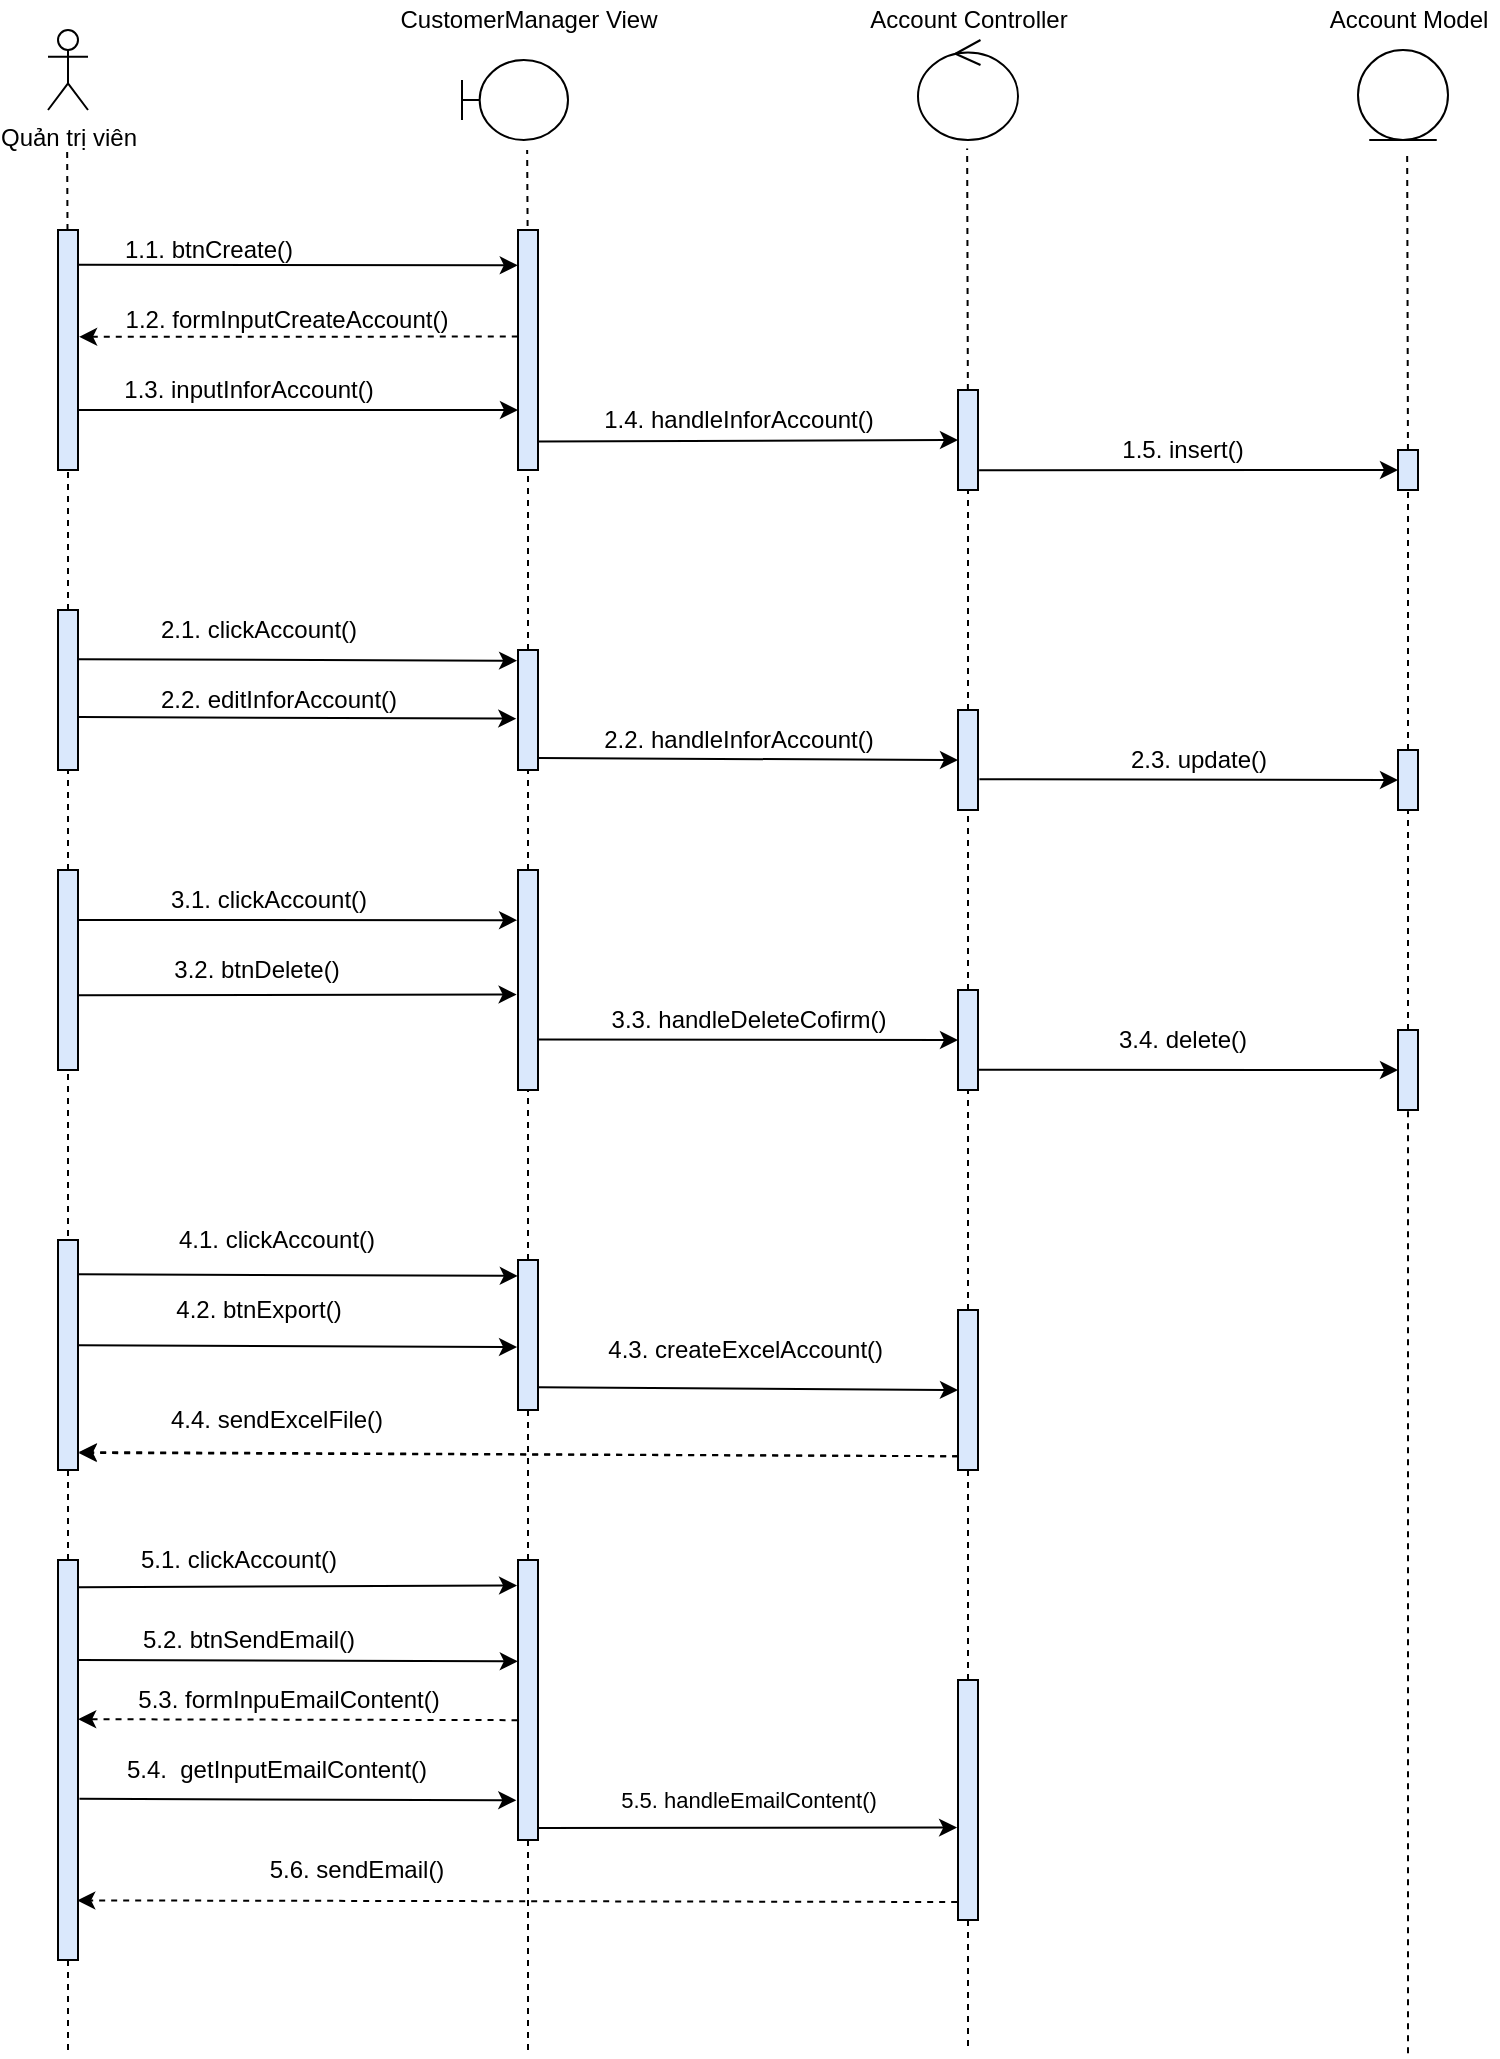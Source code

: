 <mxfile version="16.5.1" type="device"><diagram id="4ZFDVbaHCsXSAVihsUI5" name="Trang-1"><mxGraphModel dx="1102" dy="905" grid="1" gridSize="10" guides="1" tooltips="1" connect="1" arrows="1" fold="1" page="1" pageScale="1" pageWidth="827" pageHeight="1169" math="0" shadow="0"><root><mxCell id="0"/><mxCell id="1" parent="0"/><mxCell id="-2VQtxw8_ylHw_jqO73N-1" value="" style="endArrow=none;dashed=1;html=1;rounded=0;startArrow=none;" parent="1" source="-2VQtxw8_ylHw_jqO73N-33" target="-2VQtxw8_ylHw_jqO73N-21" edge="1"><mxGeometry width="50" height="50" relative="1" as="geometry"><mxPoint x="439.58" y="600.693" as="sourcePoint"/><mxPoint x="439.58" y="210" as="targetPoint"/></mxGeometry></mxCell><mxCell id="-2VQtxw8_ylHw_jqO73N-2" value="Quản trị viên" style="shape=umlActor;verticalLabelPosition=bottom;verticalAlign=top;html=1;outlineConnect=0;" parent="1" vertex="1"><mxGeometry x="200" y="150" width="20" height="40" as="geometry"/></mxCell><mxCell id="-2VQtxw8_ylHw_jqO73N-3" value="" style="endArrow=none;dashed=1;html=1;rounded=0;startArrow=none;" parent="1" source="-2VQtxw8_ylHw_jqO73N-7" edge="1"><mxGeometry width="50" height="50" relative="1" as="geometry"><mxPoint x="209.58" y="600.693" as="sourcePoint"/><mxPoint x="209.58" y="210" as="targetPoint"/></mxGeometry></mxCell><mxCell id="-2VQtxw8_ylHw_jqO73N-4" value="" style="endArrow=none;dashed=1;html=1;rounded=0;startArrow=none;" parent="1" source="-2VQtxw8_ylHw_jqO73N-21" edge="1"><mxGeometry width="50" height="50" relative="1" as="geometry"><mxPoint x="439.58" y="600.693" as="sourcePoint"/><mxPoint x="439.58" y="210" as="targetPoint"/></mxGeometry></mxCell><mxCell id="-2VQtxw8_ylHw_jqO73N-5" value="" style="endArrow=none;dashed=1;html=1;rounded=0;startArrow=none;" parent="1" source="-2VQtxw8_ylHw_jqO73N-11" edge="1"><mxGeometry width="50" height="50" relative="1" as="geometry"><mxPoint x="659.58" y="600.003" as="sourcePoint"/><mxPoint x="659.58" y="209.31" as="targetPoint"/></mxGeometry></mxCell><mxCell id="-2VQtxw8_ylHw_jqO73N-6" value="" style="endArrow=none;dashed=1;html=1;rounded=0;startArrow=none;" parent="1" source="-2VQtxw8_ylHw_jqO73N-13" edge="1"><mxGeometry width="50" height="50" relative="1" as="geometry"><mxPoint x="879.58" y="600.693" as="sourcePoint"/><mxPoint x="879.58" y="210" as="targetPoint"/></mxGeometry></mxCell><mxCell id="-2VQtxw8_ylHw_jqO73N-7" value="" style="rounded=0;whiteSpace=wrap;html=1;fillColor=#DAE8FC;" parent="1" vertex="1"><mxGeometry x="205" y="250" width="10" height="120" as="geometry"/></mxCell><mxCell id="-2VQtxw8_ylHw_jqO73N-8" value="" style="endArrow=none;dashed=1;html=1;rounded=0;startArrow=none;" parent="1" source="-2VQtxw8_ylHw_jqO73N-31" target="-2VQtxw8_ylHw_jqO73N-7" edge="1"><mxGeometry width="50" height="50" relative="1" as="geometry"><mxPoint x="210" y="600" as="sourcePoint"/><mxPoint x="209.58" y="210" as="targetPoint"/></mxGeometry></mxCell><mxCell id="-2VQtxw8_ylHw_jqO73N-9" value="" style="endArrow=classic;html=1;rounded=0;entryX=-0.011;entryY=0.147;entryDx=0;entryDy=0;entryPerimeter=0;exitX=0.989;exitY=0.145;exitDx=0;exitDy=0;exitPerimeter=0;" parent="1" source="-2VQtxw8_ylHw_jqO73N-7" target="-2VQtxw8_ylHw_jqO73N-22" edge="1"><mxGeometry width="50" height="50" relative="1" as="geometry"><mxPoint x="220" y="268" as="sourcePoint"/><mxPoint x="430" y="268" as="targetPoint"/></mxGeometry></mxCell><mxCell id="-2VQtxw8_ylHw_jqO73N-10" value="1.1. btnCreate()" style="text;html=1;align=center;verticalAlign=middle;resizable=0;points=[];autosize=1;strokeColor=none;fillColor=none;" parent="1" vertex="1"><mxGeometry x="230" y="250" width="100" height="20" as="geometry"/></mxCell><mxCell id="-2VQtxw8_ylHw_jqO73N-11" value="" style="rounded=0;whiteSpace=wrap;html=1;fillColor=#DAE8FC;" parent="1" vertex="1"><mxGeometry x="655" y="330" width="10" height="50" as="geometry"/></mxCell><mxCell id="-2VQtxw8_ylHw_jqO73N-12" value="" style="endArrow=none;dashed=1;html=1;rounded=0;startArrow=none;" parent="1" source="-2VQtxw8_ylHw_jqO73N-37" target="-2VQtxw8_ylHw_jqO73N-11" edge="1"><mxGeometry width="50" height="50" relative="1" as="geometry"><mxPoint x="660" y="600" as="sourcePoint"/><mxPoint x="659.58" y="209.31" as="targetPoint"/></mxGeometry></mxCell><mxCell id="-2VQtxw8_ylHw_jqO73N-13" value="" style="rounded=0;whiteSpace=wrap;html=1;fillColor=#DAE8FC;" parent="1" vertex="1"><mxGeometry x="875" y="360" width="10" height="20" as="geometry"/></mxCell><mxCell id="-2VQtxw8_ylHw_jqO73N-14" value="" style="endArrow=none;dashed=1;html=1;rounded=0;startArrow=none;" parent="1" source="-2VQtxw8_ylHw_jqO73N-75" target="-2VQtxw8_ylHw_jqO73N-13" edge="1"><mxGeometry width="50" height="50" relative="1" as="geometry"><mxPoint x="880" y="600" as="sourcePoint"/><mxPoint x="879.58" y="210" as="targetPoint"/></mxGeometry></mxCell><mxCell id="-2VQtxw8_ylHw_jqO73N-15" value="" style="shape=umlBoundary;whiteSpace=wrap;html=1;" parent="1" vertex="1"><mxGeometry x="407" y="165" width="53" height="40" as="geometry"/></mxCell><mxCell id="-2VQtxw8_ylHw_jqO73N-16" value="CustomerManager View" style="text;html=1;align=center;verticalAlign=middle;resizable=0;points=[];autosize=1;strokeColor=none;fillColor=none;" parent="1" vertex="1"><mxGeometry x="370" y="135" width="140" height="20" as="geometry"/></mxCell><mxCell id="-2VQtxw8_ylHw_jqO73N-17" value="Account Controller" style="text;html=1;align=center;verticalAlign=middle;resizable=0;points=[];autosize=1;strokeColor=none;fillColor=none;" parent="1" vertex="1"><mxGeometry x="605" y="135" width="110" height="20" as="geometry"/></mxCell><mxCell id="-2VQtxw8_ylHw_jqO73N-18" value="" style="ellipse;shape=umlControl;whiteSpace=wrap;html=1;" parent="1" vertex="1"><mxGeometry x="635" y="155" width="50" height="50" as="geometry"/></mxCell><mxCell id="-2VQtxw8_ylHw_jqO73N-19" value="Account Model" style="text;html=1;align=center;verticalAlign=middle;resizable=0;points=[];autosize=1;strokeColor=none;fillColor=none;" parent="1" vertex="1"><mxGeometry x="835" y="135" width="90" height="20" as="geometry"/></mxCell><mxCell id="-2VQtxw8_ylHw_jqO73N-20" value="" style="ellipse;shape=umlEntity;whiteSpace=wrap;html=1;" parent="1" vertex="1"><mxGeometry x="855" y="160" width="45" height="45" as="geometry"/></mxCell><mxCell id="-2VQtxw8_ylHw_jqO73N-21" value="" style="rounded=0;whiteSpace=wrap;html=1;fillColor=#DAE8FC;" parent="1" vertex="1"><mxGeometry x="435" y="260" width="10" height="50" as="geometry"/></mxCell><mxCell id="-2VQtxw8_ylHw_jqO73N-22" value="" style="rounded=0;whiteSpace=wrap;html=1;fillColor=#DAE8FC;" parent="1" vertex="1"><mxGeometry x="435" y="250" width="10" height="120" as="geometry"/></mxCell><mxCell id="-2VQtxw8_ylHw_jqO73N-24" value="1.2. formInputCreateAccount()" style="text;html=1;align=center;verticalAlign=middle;resizable=0;points=[];autosize=1;strokeColor=none;fillColor=none;fontSize=12;" parent="1" vertex="1"><mxGeometry x="229" y="285" width="180" height="20" as="geometry"/></mxCell><mxCell id="-2VQtxw8_ylHw_jqO73N-26" value="1.3. inputInforAccount()" style="text;html=1;align=center;verticalAlign=middle;resizable=0;points=[];autosize=1;strokeColor=none;fillColor=none;fontSize=12;" parent="1" vertex="1"><mxGeometry x="230" y="320" width="140" height="20" as="geometry"/></mxCell><mxCell id="-2VQtxw8_ylHw_jqO73N-27" value="" style="endArrow=classic;html=1;rounded=0;fontSize=12;exitX=1.005;exitY=0.881;exitDx=0;exitDy=0;entryX=0;entryY=0.5;entryDx=0;entryDy=0;exitPerimeter=0;" parent="1" source="-2VQtxw8_ylHw_jqO73N-22" target="-2VQtxw8_ylHw_jqO73N-11" edge="1"><mxGeometry width="50" height="50" relative="1" as="geometry"><mxPoint x="450" y="340" as="sourcePoint"/><mxPoint x="650" y="340" as="targetPoint"/></mxGeometry></mxCell><mxCell id="-2VQtxw8_ylHw_jqO73N-28" value="1.4. handleInforAccount()" style="text;html=1;align=center;verticalAlign=middle;resizable=0;points=[];autosize=1;strokeColor=none;fillColor=none;fontSize=12;" parent="1" vertex="1"><mxGeometry x="465" y="330" width="160" height="30" as="geometry"/></mxCell><mxCell id="-2VQtxw8_ylHw_jqO73N-29" value="" style="endArrow=classic;html=1;rounded=0;fontSize=12;exitX=1.054;exitY=0.803;exitDx=0;exitDy=0;entryX=0;entryY=0.5;entryDx=0;entryDy=0;exitPerimeter=0;" parent="1" source="-2VQtxw8_ylHw_jqO73N-11" target="-2VQtxw8_ylHw_jqO73N-13" edge="1"><mxGeometry width="50" height="50" relative="1" as="geometry"><mxPoint x="670" y="340" as="sourcePoint"/><mxPoint x="880" y="370" as="targetPoint"/></mxGeometry></mxCell><mxCell id="-2VQtxw8_ylHw_jqO73N-30" value="1.5. insert()" style="text;html=1;align=center;verticalAlign=middle;resizable=0;points=[];autosize=1;strokeColor=none;fillColor=none;fontSize=12;" parent="1" vertex="1"><mxGeometry x="727" y="350" width="80" height="20" as="geometry"/></mxCell><mxCell id="-2VQtxw8_ylHw_jqO73N-31" value="" style="rounded=0;whiteSpace=wrap;html=1;fillColor=#DAE8FC;" parent="1" vertex="1"><mxGeometry x="205" y="440" width="10" height="80" as="geometry"/></mxCell><mxCell id="-2VQtxw8_ylHw_jqO73N-32" value="" style="endArrow=none;dashed=1;html=1;rounded=0;startArrow=none;" parent="1" source="-2VQtxw8_ylHw_jqO73N-43" target="-2VQtxw8_ylHw_jqO73N-31" edge="1"><mxGeometry width="50" height="50" relative="1" as="geometry"><mxPoint x="210" y="700" as="sourcePoint"/><mxPoint x="210" y="440" as="targetPoint"/></mxGeometry></mxCell><mxCell id="-2VQtxw8_ylHw_jqO73N-33" value="" style="rounded=0;whiteSpace=wrap;html=1;fillColor=#DAE8FC;" parent="1" vertex="1"><mxGeometry x="435" y="460" width="10" height="60" as="geometry"/></mxCell><mxCell id="-2VQtxw8_ylHw_jqO73N-34" value="" style="endArrow=none;dashed=1;html=1;rounded=0;startArrow=none;" parent="1" source="-2VQtxw8_ylHw_jqO73N-45" target="-2VQtxw8_ylHw_jqO73N-33" edge="1"><mxGeometry width="50" height="50" relative="1" as="geometry"><mxPoint x="439.58" y="700.693" as="sourcePoint"/><mxPoint x="439.97" y="380" as="targetPoint"/></mxGeometry></mxCell><mxCell id="-2VQtxw8_ylHw_jqO73N-35" value="" style="endArrow=classic;html=1;rounded=0;fontSize=12;entryX=-0.045;entryY=0.089;entryDx=0;entryDy=0;entryPerimeter=0;exitX=1.036;exitY=0.308;exitDx=0;exitDy=0;exitPerimeter=0;" parent="1" source="-2VQtxw8_ylHw_jqO73N-31" target="-2VQtxw8_ylHw_jqO73N-33" edge="1"><mxGeometry width="50" height="50" relative="1" as="geometry"><mxPoint x="220" y="465" as="sourcePoint"/><mxPoint x="430" y="465" as="targetPoint"/></mxGeometry></mxCell><mxCell id="-2VQtxw8_ylHw_jqO73N-36" value="2.1. clickAccount()" style="text;html=1;align=center;verticalAlign=middle;resizable=0;points=[];autosize=1;strokeColor=none;fillColor=none;fontSize=12;" parent="1" vertex="1"><mxGeometry x="250" y="440" width="110" height="20" as="geometry"/></mxCell><mxCell id="-2VQtxw8_ylHw_jqO73N-37" value="" style="rounded=0;whiteSpace=wrap;html=1;fillColor=#DAE8FC;" parent="1" vertex="1"><mxGeometry x="655" y="490" width="10" height="50" as="geometry"/></mxCell><mxCell id="-2VQtxw8_ylHw_jqO73N-38" value="" style="endArrow=none;dashed=1;html=1;rounded=0;startArrow=none;" parent="1" source="-2VQtxw8_ylHw_jqO73N-51" target="-2VQtxw8_ylHw_jqO73N-37" edge="1"><mxGeometry width="50" height="50" relative="1" as="geometry"><mxPoint x="660" y="700" as="sourcePoint"/><mxPoint x="660" y="440" as="targetPoint"/></mxGeometry></mxCell><mxCell id="-2VQtxw8_ylHw_jqO73N-39" value="" style="endArrow=classic;html=1;rounded=0;exitX=1.025;exitY=0.901;exitDx=0;exitDy=0;entryX=0;entryY=0.5;entryDx=0;entryDy=0;exitPerimeter=0;" parent="1" source="-2VQtxw8_ylHw_jqO73N-33" target="-2VQtxw8_ylHw_jqO73N-37" edge="1"><mxGeometry width="50" height="50" relative="1" as="geometry"><mxPoint x="450" y="466" as="sourcePoint"/><mxPoint x="650" y="490" as="targetPoint"/><Array as="points"/></mxGeometry></mxCell><mxCell id="-2VQtxw8_ylHw_jqO73N-40" value="2.2. handleInforAccount()" style="text;html=1;align=center;verticalAlign=middle;resizable=0;points=[];autosize=1;strokeColor=none;fillColor=none;" parent="1" vertex="1"><mxGeometry x="465" y="490" width="160" height="30" as="geometry"/></mxCell><mxCell id="-2VQtxw8_ylHw_jqO73N-43" value="" style="rounded=0;whiteSpace=wrap;html=1;fillColor=#DAE8FC;" parent="1" vertex="1"><mxGeometry x="205" y="570" width="10" height="100" as="geometry"/></mxCell><mxCell id="-2VQtxw8_ylHw_jqO73N-44" value="" style="endArrow=none;dashed=1;html=1;rounded=0;startArrow=none;" parent="1" source="ipiLqEK6am6Ms7fd08Uk-1" target="-2VQtxw8_ylHw_jqO73N-43" edge="1"><mxGeometry width="50" height="50" relative="1" as="geometry"><mxPoint x="210" y="900" as="sourcePoint"/><mxPoint x="210" y="540.0" as="targetPoint"/></mxGeometry></mxCell><mxCell id="-2VQtxw8_ylHw_jqO73N-45" value="" style="rounded=0;whiteSpace=wrap;html=1;fillColor=#DAE8FC;" parent="1" vertex="1"><mxGeometry x="435" y="570" width="10" height="110" as="geometry"/></mxCell><mxCell id="-2VQtxw8_ylHw_jqO73N-46" value="" style="endArrow=none;dashed=1;html=1;rounded=0;startArrow=none;" parent="1" source="-2VQtxw8_ylHw_jqO73N-63" target="-2VQtxw8_ylHw_jqO73N-45" edge="1"><mxGeometry width="50" height="50" relative="1" as="geometry"><mxPoint x="440" y="820" as="sourcePoint"/><mxPoint x="439.982" y="480.0" as="targetPoint"/></mxGeometry></mxCell><mxCell id="-2VQtxw8_ylHw_jqO73N-47" value="" style="endArrow=classic;html=1;rounded=0;exitX=1;exitY=0.25;exitDx=0;exitDy=0;entryX=-0.045;entryY=0.228;entryDx=0;entryDy=0;entryPerimeter=0;" parent="1" source="-2VQtxw8_ylHw_jqO73N-43" target="-2VQtxw8_ylHw_jqO73N-45" edge="1"><mxGeometry width="50" height="50" relative="1" as="geometry"><mxPoint x="400" y="640" as="sourcePoint"/><mxPoint x="430" y="580" as="targetPoint"/></mxGeometry></mxCell><mxCell id="-2VQtxw8_ylHw_jqO73N-48" value="3.1. clickAccount()" style="text;html=1;align=center;verticalAlign=middle;resizable=0;points=[];autosize=1;strokeColor=none;fillColor=none;" parent="1" vertex="1"><mxGeometry x="255" y="575" width="110" height="20" as="geometry"/></mxCell><mxCell id="-2VQtxw8_ylHw_jqO73N-49" value="" style="endArrow=classic;html=1;rounded=0;exitX=1.032;exitY=0.626;exitDx=0;exitDy=0;entryX=-0.069;entryY=0.566;entryDx=0;entryDy=0;entryPerimeter=0;exitPerimeter=0;" parent="1" source="-2VQtxw8_ylHw_jqO73N-43" target="-2VQtxw8_ylHw_jqO73N-45" edge="1"><mxGeometry width="50" height="50" relative="1" as="geometry"><mxPoint x="420" y="630" as="sourcePoint"/><mxPoint x="470" y="580" as="targetPoint"/></mxGeometry></mxCell><mxCell id="-2VQtxw8_ylHw_jqO73N-50" value="3.2. btnDelete()" style="text;html=1;align=center;verticalAlign=middle;resizable=0;points=[];autosize=1;strokeColor=none;fillColor=none;" parent="1" vertex="1"><mxGeometry x="254" y="610" width="100" height="20" as="geometry"/></mxCell><mxCell id="-2VQtxw8_ylHw_jqO73N-51" value="" style="rounded=0;whiteSpace=wrap;html=1;fillColor=#DAE8FC;" parent="1" vertex="1"><mxGeometry x="655" y="630" width="10" height="50" as="geometry"/></mxCell><mxCell id="-2VQtxw8_ylHw_jqO73N-52" value="" style="endArrow=none;dashed=1;html=1;rounded=0;startArrow=none;" parent="1" source="-2VQtxw8_ylHw_jqO73N-68" target="-2VQtxw8_ylHw_jqO73N-51" edge="1"><mxGeometry width="50" height="50" relative="1" as="geometry"><mxPoint x="660" y="990" as="sourcePoint"/><mxPoint x="660" y="530" as="targetPoint"/></mxGeometry></mxCell><mxCell id="-2VQtxw8_ylHw_jqO73N-53" value="" style="endArrow=classic;html=1;rounded=0;exitX=1.013;exitY=0.771;exitDx=0;exitDy=0;entryX=0;entryY=0.5;entryDx=0;entryDy=0;exitPerimeter=0;" parent="1" source="-2VQtxw8_ylHw_jqO73N-45" target="-2VQtxw8_ylHw_jqO73N-51" edge="1"><mxGeometry width="50" height="50" relative="1" as="geometry"><mxPoint x="450" y="620" as="sourcePoint"/><mxPoint x="650" y="620" as="targetPoint"/></mxGeometry></mxCell><mxCell id="-2VQtxw8_ylHw_jqO73N-54" value="3.3. handleDeleteCofirm()" style="text;html=1;align=center;verticalAlign=middle;resizable=0;points=[];autosize=1;strokeColor=none;fillColor=none;" parent="1" vertex="1"><mxGeometry x="470" y="630" width="160" height="30" as="geometry"/></mxCell><mxCell id="-2VQtxw8_ylHw_jqO73N-55" value="" style="rounded=0;whiteSpace=wrap;html=1;fillColor=#DAE8FC;" parent="1" vertex="1"><mxGeometry x="875" y="650" width="10" height="40" as="geometry"/></mxCell><mxCell id="-2VQtxw8_ylHw_jqO73N-56" value="" style="endArrow=none;dashed=1;html=1;rounded=0;startArrow=none;" parent="1" target="-2VQtxw8_ylHw_jqO73N-55" edge="1"><mxGeometry width="50" height="50" relative="1" as="geometry"><mxPoint x="880" y="1161.6" as="sourcePoint"/><mxPoint x="880" y="430" as="targetPoint"/></mxGeometry></mxCell><mxCell id="-2VQtxw8_ylHw_jqO73N-57" value="" style="endArrow=classic;html=1;rounded=0;exitX=1.021;exitY=0.797;exitDx=0;exitDy=0;entryX=0;entryY=0.5;entryDx=0;entryDy=0;exitPerimeter=0;" parent="1" source="-2VQtxw8_ylHw_jqO73N-51" target="-2VQtxw8_ylHw_jqO73N-55" edge="1"><mxGeometry width="50" height="50" relative="1" as="geometry"><mxPoint x="510" y="530" as="sourcePoint"/><mxPoint x="560" y="480" as="targetPoint"/></mxGeometry></mxCell><mxCell id="-2VQtxw8_ylHw_jqO73N-58" value="3.4. delete()" style="text;html=1;align=center;verticalAlign=middle;resizable=0;points=[];autosize=1;strokeColor=none;fillColor=none;" parent="1" vertex="1"><mxGeometry x="722" y="640" width="90" height="30" as="geometry"/></mxCell><mxCell id="-2VQtxw8_ylHw_jqO73N-59" value="" style="endArrow=classic;html=1;rounded=0;entryX=-0.084;entryY=0.572;entryDx=0;entryDy=0;entryPerimeter=0;exitX=1.037;exitY=0.669;exitDx=0;exitDy=0;exitPerimeter=0;" parent="1" source="-2VQtxw8_ylHw_jqO73N-31" target="-2VQtxw8_ylHw_jqO73N-33" edge="1"><mxGeometry width="50" height="50" relative="1" as="geometry"><mxPoint x="220" y="495" as="sourcePoint"/><mxPoint x="265" y="440" as="targetPoint"/></mxGeometry></mxCell><mxCell id="-2VQtxw8_ylHw_jqO73N-60" value="2.2. editInforAccount()" style="text;html=1;align=center;verticalAlign=middle;resizable=0;points=[];autosize=1;strokeColor=none;fillColor=none;" parent="1" vertex="1"><mxGeometry x="250" y="475" width="130" height="20" as="geometry"/></mxCell><mxCell id="-2VQtxw8_ylHw_jqO73N-61" value="" style="rounded=0;whiteSpace=wrap;html=1;fillColor=#DAE8FC;" parent="1" vertex="1"><mxGeometry x="205" y="755" width="10" height="115" as="geometry"/></mxCell><mxCell id="-2VQtxw8_ylHw_jqO73N-62" value="" style="endArrow=classic;html=1;rounded=0;entryX=-0.009;entryY=0.106;entryDx=0;entryDy=0;exitX=1.014;exitY=0.149;exitDx=0;exitDy=0;exitPerimeter=0;entryPerimeter=0;" parent="1" source="-2VQtxw8_ylHw_jqO73N-61" target="-2VQtxw8_ylHw_jqO73N-63" edge="1"><mxGeometry width="50" height="50" relative="1" as="geometry"><mxPoint x="220" y="773" as="sourcePoint"/><mxPoint x="430" y="775" as="targetPoint"/></mxGeometry></mxCell><mxCell id="-2VQtxw8_ylHw_jqO73N-63" value="" style="rounded=0;whiteSpace=wrap;html=1;fillColor=#DAE8FC;" parent="1" vertex="1"><mxGeometry x="435" y="765" width="10" height="75" as="geometry"/></mxCell><mxCell id="-2VQtxw8_ylHw_jqO73N-64" value="" style="endArrow=none;dashed=1;html=1;rounded=0;startArrow=none;" parent="1" source="ipiLqEK6am6Ms7fd08Uk-3" target="-2VQtxw8_ylHw_jqO73N-63" edge="1"><mxGeometry width="50" height="50" relative="1" as="geometry"><mxPoint x="440" y="985" as="sourcePoint"/><mxPoint x="440" y="735.0" as="targetPoint"/></mxGeometry></mxCell><mxCell id="-2VQtxw8_ylHw_jqO73N-65" value="4.1. clickAccount()" style="text;html=1;align=center;verticalAlign=middle;resizable=0;points=[];autosize=1;strokeColor=none;fillColor=none;" parent="1" vertex="1"><mxGeometry x="259" y="745" width="110" height="20" as="geometry"/></mxCell><mxCell id="-2VQtxw8_ylHw_jqO73N-69" value="" style="endArrow=classic;html=1;rounded=0;exitX=1.033;exitY=0.848;exitDx=0;exitDy=0;entryX=0;entryY=0.5;entryDx=0;entryDy=0;exitPerimeter=0;" parent="1" source="-2VQtxw8_ylHw_jqO73N-63" target="-2VQtxw8_ylHw_jqO73N-68" edge="1"><mxGeometry width="50" height="50" relative="1" as="geometry"><mxPoint x="550" y="755" as="sourcePoint"/><mxPoint x="600" y="705" as="targetPoint"/></mxGeometry></mxCell><mxCell id="-2VQtxw8_ylHw_jqO73N-70" value="4.3. createExcelAccount()&amp;nbsp;" style="text;html=1;align=center;verticalAlign=middle;resizable=0;points=[];autosize=1;strokeColor=none;fillColor=none;" parent="1" vertex="1"><mxGeometry x="470" y="795" width="160" height="30" as="geometry"/></mxCell><mxCell id="-2VQtxw8_ylHw_jqO73N-75" value="" style="rounded=0;whiteSpace=wrap;html=1;fillColor=#DAE8FC;" parent="1" vertex="1"><mxGeometry x="875" y="510" width="10" height="30" as="geometry"/></mxCell><mxCell id="-2VQtxw8_ylHw_jqO73N-76" value="" style="endArrow=none;dashed=1;html=1;rounded=0;startArrow=none;" parent="1" source="-2VQtxw8_ylHw_jqO73N-55" target="-2VQtxw8_ylHw_jqO73N-75" edge="1"><mxGeometry width="50" height="50" relative="1" as="geometry"><mxPoint x="880" y="590" as="sourcePoint"/><mxPoint x="880" y="430" as="targetPoint"/></mxGeometry></mxCell><mxCell id="-2VQtxw8_ylHw_jqO73N-77" value="" style="endArrow=classic;html=1;rounded=0;exitX=1.069;exitY=0.692;exitDx=0;exitDy=0;entryX=0;entryY=0.5;entryDx=0;entryDy=0;exitPerimeter=0;" parent="1" source="-2VQtxw8_ylHw_jqO73N-37" target="-2VQtxw8_ylHw_jqO73N-75" edge="1"><mxGeometry width="50" height="50" relative="1" as="geometry"><mxPoint x="670" y="500" as="sourcePoint"/><mxPoint x="860" y="490" as="targetPoint"/></mxGeometry></mxCell><mxCell id="-2VQtxw8_ylHw_jqO73N-78" value="2.3. update()" style="text;html=1;align=center;verticalAlign=middle;resizable=0;points=[];autosize=1;strokeColor=none;fillColor=none;" parent="1" vertex="1"><mxGeometry x="730" y="500" width="90" height="30" as="geometry"/></mxCell><mxCell id="-2VQtxw8_ylHw_jqO73N-90" value="" style="endArrow=classic;html=1;rounded=0;entryX=0;entryY=0.75;entryDx=0;entryDy=0;exitX=1;exitY=0.75;exitDx=0;exitDy=0;" parent="1" source="-2VQtxw8_ylHw_jqO73N-7" target="-2VQtxw8_ylHw_jqO73N-22" edge="1"><mxGeometry width="50" height="50" relative="1" as="geometry"><mxPoint x="380" y="300" as="sourcePoint"/><mxPoint x="430" y="250" as="targetPoint"/></mxGeometry></mxCell><mxCell id="-2VQtxw8_ylHw_jqO73N-93" value="" style="endArrow=classic;html=1;rounded=0;exitX=0.008;exitY=0.914;exitDx=0;exitDy=0;exitPerimeter=0;entryX=1.038;entryY=0.922;entryDx=0;entryDy=0;entryPerimeter=0;dashed=1;" parent="1" source="-2VQtxw8_ylHw_jqO73N-68" target="-2VQtxw8_ylHw_jqO73N-61" edge="1"><mxGeometry width="50" height="50" relative="1" as="geometry"><mxPoint x="400" y="835" as="sourcePoint"/><mxPoint x="450" y="785" as="targetPoint"/></mxGeometry></mxCell><mxCell id="-2VQtxw8_ylHw_jqO73N-94" value="4.4. sendExcelFile()" style="text;html=1;align=center;verticalAlign=middle;resizable=0;points=[];autosize=1;strokeColor=none;fillColor=none;" parent="1" vertex="1"><mxGeometry x="254" y="835" width="120" height="20" as="geometry"/></mxCell><mxCell id="-2VQtxw8_ylHw_jqO73N-97" value="" style="endArrow=classic;html=1;rounded=0;entryX=-0.047;entryY=0.58;entryDx=0;entryDy=0;exitX=1.004;exitY=0.458;exitDx=0;exitDy=0;exitPerimeter=0;entryPerimeter=0;" parent="1" source="-2VQtxw8_ylHw_jqO73N-61" target="-2VQtxw8_ylHw_jqO73N-63" edge="1"><mxGeometry width="50" height="50" relative="1" as="geometry"><mxPoint x="305" y="825" as="sourcePoint"/><mxPoint x="355" y="775" as="targetPoint"/></mxGeometry></mxCell><mxCell id="-2VQtxw8_ylHw_jqO73N-98" value="4.2. btnExport()" style="text;html=1;align=center;verticalAlign=middle;resizable=0;points=[];autosize=1;strokeColor=none;fillColor=none;" parent="1" vertex="1"><mxGeometry x="255" y="780" width="100" height="20" as="geometry"/></mxCell><mxCell id="ipiLqEK6am6Ms7fd08Uk-1" value="" style="rounded=0;whiteSpace=wrap;html=1;fillColor=#DAE8FC;" parent="1" vertex="1"><mxGeometry x="205" y="915" width="10" height="200" as="geometry"/></mxCell><mxCell id="ipiLqEK6am6Ms7fd08Uk-3" value="&lt;span style=&quot;color: rgba(0, 0, 0, 0); font-family: monospace; font-size: 0px; text-align: start;&quot;&gt;%3CmxGraphModel%3E%3Croot%3E%3CmxCell%20id%3D%220%22%2F%3E%3CmxCell%20id%3D%221%22%20parent%3D%220%22%2F%3E%3CmxCell%20id%3D%222%22%20value%3D%22%22%20style%3D%22rounded%3D0%3BwhiteSpace%3Dwrap%3Bhtml%3D1%3BfillColor%3D%23DAE8FC%3B%22%20vertex%3D%221%22%20parent%3D%221%22%3E%3CmxGeometry%20x%3D%22435%22%20y%3D%22690%22%20width%3D%2210%22%20height%3D%22140%22%20as%3D%22geometry%22%2F%3E%3C%2FmxCell%3E%3C%2Froot%3E%3C%2FmxGraphModel%3E&lt;/span&gt;" style="rounded=0;whiteSpace=wrap;html=1;fillColor=#DAE8FC;" parent="1" vertex="1"><mxGeometry x="435" y="915" width="10" height="140" as="geometry"/></mxCell><mxCell id="ipiLqEK6am6Ms7fd08Uk-5" value="" style="endArrow=classic;html=1;rounded=0;exitX=1.019;exitY=0.068;exitDx=0;exitDy=0;exitPerimeter=0;entryX=-0.046;entryY=0.091;entryDx=0;entryDy=0;entryPerimeter=0;" parent="1" source="ipiLqEK6am6Ms7fd08Uk-1" target="ipiLqEK6am6Ms7fd08Uk-3" edge="1"><mxGeometry width="50" height="50" relative="1" as="geometry"><mxPoint x="230" y="935" as="sourcePoint"/><mxPoint x="430" y="935" as="targetPoint"/></mxGeometry></mxCell><mxCell id="ipiLqEK6am6Ms7fd08Uk-6" value="5.1. clickAccount()" style="text;html=1;align=center;verticalAlign=middle;resizable=0;points=[];autosize=1;strokeColor=none;fillColor=none;" parent="1" vertex="1"><mxGeometry x="240" y="905" width="110" height="20" as="geometry"/></mxCell><mxCell id="ipiLqEK6am6Ms7fd08Uk-7" value="" style="endArrow=classic;html=1;rounded=0;exitX=1;exitY=0.25;exitDx=0;exitDy=0;entryX=-0.008;entryY=0.362;entryDx=0;entryDy=0;entryPerimeter=0;" parent="1" source="ipiLqEK6am6Ms7fd08Uk-1" target="ipiLqEK6am6Ms7fd08Uk-3" edge="1"><mxGeometry width="50" height="50" relative="1" as="geometry"><mxPoint x="220" y="965" as="sourcePoint"/><mxPoint x="430" y="965" as="targetPoint"/></mxGeometry></mxCell><mxCell id="ipiLqEK6am6Ms7fd08Uk-8" value="5.2. btnSendEmail()" style="text;html=1;align=center;verticalAlign=middle;resizable=0;points=[];autosize=1;strokeColor=none;fillColor=none;" parent="1" vertex="1"><mxGeometry x="240" y="945" width="120" height="20" as="geometry"/></mxCell><mxCell id="ipiLqEK6am6Ms7fd08Uk-10" value="" style="endArrow=classic;html=1;rounded=0;entryX=1.008;entryY=0.398;entryDx=0;entryDy=0;entryPerimeter=0;exitX=-0.023;exitY=0.572;exitDx=0;exitDy=0;exitPerimeter=0;dashed=1;" parent="1" source="ipiLqEK6am6Ms7fd08Uk-3" target="ipiLqEK6am6Ms7fd08Uk-1" edge="1"><mxGeometry width="50" height="50" relative="1" as="geometry"><mxPoint x="430" y="995" as="sourcePoint"/><mxPoint x="220" y="995" as="targetPoint"/></mxGeometry></mxCell><mxCell id="ipiLqEK6am6Ms7fd08Uk-11" value="5.3. formInpuEmailContent()" style="text;html=1;align=center;verticalAlign=middle;resizable=0;points=[];autosize=1;strokeColor=none;fillColor=none;" parent="1" vertex="1"><mxGeometry x="235" y="975" width="170" height="20" as="geometry"/></mxCell><mxCell id="ipiLqEK6am6Ms7fd08Uk-12" value="" style="endArrow=classic;html=1;rounded=0;exitX=1.071;exitY=0.597;exitDx=0;exitDy=0;exitPerimeter=0;entryX=-0.084;entryY=0.858;entryDx=0;entryDy=0;entryPerimeter=0;" parent="1" source="ipiLqEK6am6Ms7fd08Uk-1" target="ipiLqEK6am6Ms7fd08Uk-3" edge="1"><mxGeometry width="50" height="50" relative="1" as="geometry"><mxPoint x="220" y="1035" as="sourcePoint"/><mxPoint x="430" y="1035" as="targetPoint"/></mxGeometry></mxCell><mxCell id="ipiLqEK6am6Ms7fd08Uk-13" value="5.4.&amp;nbsp; getInputEmailContent()" style="text;html=1;align=center;verticalAlign=middle;resizable=0;points=[];autosize=1;strokeColor=none;fillColor=none;" parent="1" vertex="1"><mxGeometry x="229" y="1005" width="170" height="30" as="geometry"/></mxCell><mxCell id="ipiLqEK6am6Ms7fd08Uk-14" value="&lt;span style=&quot;color: rgba(0, 0, 0, 0); font-family: monospace; font-size: 0px; text-align: start;&quot;&gt;%3CmxGraphModel%3E%3Croot%3E%3CmxCell%20id%3D%220%22%2F%3E%3CmxCell%20id%3D%221%22%20parent%3D%220%22%2F%3E%3CmxCell%20id%3D%222%22%20value%3D%22%22%20style%3D%22rounded%3D0%3BwhiteSpace%3Dwrap%3Bhtml%3D1%3BfillColor%3D%23DAE8FC%3B%22%20vertex%3D%221%22%20parent%3D%221%22%3E%3CmxGeometry%20x%3D%22435%22%20y%3D%22690%22%20width%3D%2210%22%20height%3D%22140%22%20as%3D%22geometry%22%2F%3E%3C%2FmxCell%3E%3C%2Froot%3E%3C%2FmxGraphModel%3E&lt;/span&gt;" style="rounded=0;whiteSpace=wrap;html=1;fillColor=#DAE8FC;" parent="1" vertex="1"><mxGeometry x="655" y="975" width="10" height="120" as="geometry"/></mxCell><mxCell id="ipiLqEK6am6Ms7fd08Uk-16" value="5.5. handleEmailContent()" style="text;html=1;align=center;verticalAlign=middle;resizable=0;points=[];autosize=1;strokeColor=none;fillColor=none;fontSize=11;" parent="1" vertex="1"><mxGeometry x="475" y="1020" width="150" height="30" as="geometry"/></mxCell><mxCell id="ipiLqEK6am6Ms7fd08Uk-17" value="" style="endArrow=classic;html=1;rounded=0;fontSize=11;exitX=-0.041;exitY=0.925;exitDx=0;exitDy=0;exitPerimeter=0;dashed=1;entryX=0.963;entryY=0.851;entryDx=0;entryDy=0;entryPerimeter=0;" parent="1" source="ipiLqEK6am6Ms7fd08Uk-14" target="ipiLqEK6am6Ms7fd08Uk-1" edge="1"><mxGeometry width="50" height="50" relative="1" as="geometry"><mxPoint x="480" y="1165" as="sourcePoint"/><mxPoint x="220" y="1085" as="targetPoint"/></mxGeometry></mxCell><mxCell id="ipiLqEK6am6Ms7fd08Uk-18" value="5.6. sendEmail()" style="text;html=1;align=center;verticalAlign=middle;resizable=0;points=[];autosize=1;strokeColor=none;fillColor=none;fontSize=12;" parent="1" vertex="1"><mxGeometry x="304" y="1060" width="100" height="20" as="geometry"/></mxCell><mxCell id="ipiLqEK6am6Ms7fd08Uk-20" value="" style="endArrow=classic;html=1;rounded=0;exitX=0.967;exitY=0.957;exitDx=0;exitDy=0;exitPerimeter=0;entryX=-0.045;entryY=0.615;entryDx=0;entryDy=0;entryPerimeter=0;" parent="1" source="ipiLqEK6am6Ms7fd08Uk-3" target="ipiLqEK6am6Ms7fd08Uk-14" edge="1"><mxGeometry width="50" height="50" relative="1" as="geometry"><mxPoint x="480" y="1055" as="sourcePoint"/><mxPoint x="640" y="1011" as="targetPoint"/></mxGeometry></mxCell><mxCell id="f3FM4h9SOtBJhJV6JshZ-1" value="" style="endArrow=classic;html=1;rounded=0;exitX=-0.011;exitY=0.444;exitDx=0;exitDy=0;exitPerimeter=0;entryX=1.054;entryY=0.445;entryDx=0;entryDy=0;entryPerimeter=0;dashed=1;" parent="1" source="-2VQtxw8_ylHw_jqO73N-22" target="-2VQtxw8_ylHw_jqO73N-7" edge="1"><mxGeometry width="50" height="50" relative="1" as="geometry"><mxPoint x="280" y="310" as="sourcePoint"/><mxPoint x="330" y="260" as="targetPoint"/></mxGeometry></mxCell><mxCell id="-2VQtxw8_ylHw_jqO73N-68" value="" style="rounded=0;whiteSpace=wrap;html=1;fillColor=#DAE8FC;" parent="1" vertex="1"><mxGeometry x="655" y="790" width="10" height="80" as="geometry"/></mxCell><mxCell id="f3FM4h9SOtBJhJV6JshZ-5" value="" style="endArrow=none;dashed=1;html=1;rounded=0;startArrow=none;entryX=0.5;entryY=1;entryDx=0;entryDy=0;exitX=0.5;exitY=0;exitDx=0;exitDy=0;" parent="1" source="ipiLqEK6am6Ms7fd08Uk-14" target="-2VQtxw8_ylHw_jqO73N-68" edge="1"><mxGeometry width="50" height="50" relative="1" as="geometry"><mxPoint x="660" y="970" as="sourcePoint"/><mxPoint x="660" y="910" as="targetPoint"/></mxGeometry></mxCell><mxCell id="f3FM4h9SOtBJhJV6JshZ-7" value="" style="endArrow=none;dashed=1;html=1;rounded=0;exitX=0.5;exitY=1;exitDx=0;exitDy=0;" parent="1" source="ipiLqEK6am6Ms7fd08Uk-1" edge="1"><mxGeometry width="50" height="50" relative="1" as="geometry"><mxPoint x="530" y="1070" as="sourcePoint"/><mxPoint x="210" y="1160" as="targetPoint"/></mxGeometry></mxCell><mxCell id="f3FM4h9SOtBJhJV6JshZ-8" value="" style="endArrow=none;dashed=1;html=1;rounded=0;exitX=0.5;exitY=1;exitDx=0;exitDy=0;" parent="1" source="ipiLqEK6am6Ms7fd08Uk-3" edge="1"><mxGeometry width="50" height="50" relative="1" as="geometry"><mxPoint x="220" y="1125" as="sourcePoint"/><mxPoint x="440" y="1160" as="targetPoint"/></mxGeometry></mxCell><mxCell id="f3FM4h9SOtBJhJV6JshZ-9" value="" style="endArrow=none;dashed=1;html=1;rounded=0;exitX=0.5;exitY=1;exitDx=0;exitDy=0;" parent="1" source="ipiLqEK6am6Ms7fd08Uk-14" edge="1"><mxGeometry width="50" height="50" relative="1" as="geometry"><mxPoint x="230" y="1135" as="sourcePoint"/><mxPoint x="660" y="1160" as="targetPoint"/></mxGeometry></mxCell><mxCell id="waCJjreImfnEWoyMa9qN-1" value="" style="endArrow=classic;html=1;rounded=0;exitX=0.008;exitY=0.914;exitDx=0;exitDy=0;exitPerimeter=0;entryX=1.033;entryY=0.926;entryDx=0;entryDy=0;entryPerimeter=0;dashed=1;" parent="1" source="-2VQtxw8_ylHw_jqO73N-68" target="-2VQtxw8_ylHw_jqO73N-61" edge="1"><mxGeometry width="50" height="50" relative="1" as="geometry"><mxPoint x="400" y="835" as="sourcePoint"/><mxPoint x="450" y="785" as="targetPoint"/></mxGeometry></mxCell></root></mxGraphModel></diagram></mxfile>
